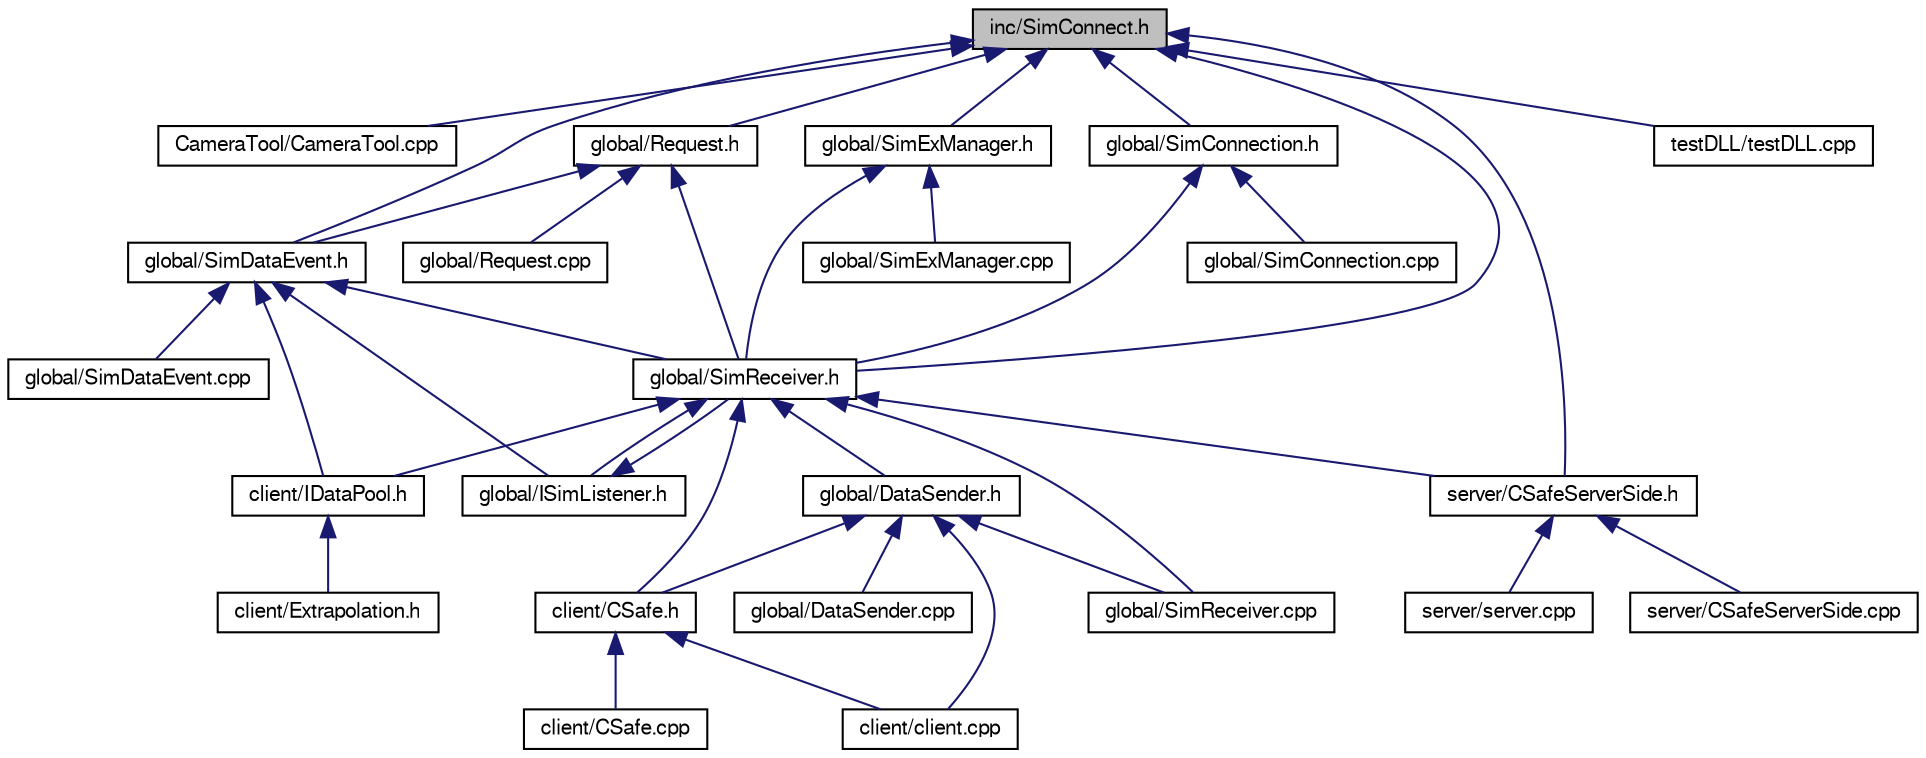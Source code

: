 digraph "inc/SimConnect.h"
{
  bgcolor="transparent";
  edge [fontname="FreeSans",fontsize="10",labelfontname="FreeSans",labelfontsize="10"];
  node [fontname="FreeSans",fontsize="10",shape=record];
  Node1 [label="inc/SimConnect.h",height=0.2,width=0.4,color="black", fillcolor="grey75", style="filled" fontcolor="black"];
  Node1 -> Node2 [dir="back",color="midnightblue",fontsize="10",style="solid",fontname="FreeSans"];
  Node2 [label="CameraTool/CameraTool.cpp",height=0.2,width=0.4,color="black",URL="$CameraTool_8cpp.html"];
  Node1 -> Node3 [dir="back",color="midnightblue",fontsize="10",style="solid",fontname="FreeSans"];
  Node3 [label="global/SimReceiver.h",height=0.2,width=0.4,color="black",URL="$SimReceiver_8h.html",tooltip="Header for the class SimReceiver. "];
  Node3 -> Node4 [dir="back",color="midnightblue",fontsize="10",style="solid",fontname="FreeSans"];
  Node4 [label="client/CSafe.h",height=0.2,width=0.4,color="black",URL="$CSafe_8h.html"];
  Node4 -> Node5 [dir="back",color="midnightblue",fontsize="10",style="solid",fontname="FreeSans"];
  Node5 [label="client/client.cpp",height=0.2,width=0.4,color="black",URL="$client_2client_8cpp.html"];
  Node4 -> Node6 [dir="back",color="midnightblue",fontsize="10",style="solid",fontname="FreeSans"];
  Node6 [label="client/CSafe.cpp",height=0.2,width=0.4,color="black",URL="$CSafe_8cpp.html"];
  Node3 -> Node7 [dir="back",color="midnightblue",fontsize="10",style="solid",fontname="FreeSans"];
  Node7 [label="client/IDataPool.h",height=0.2,width=0.4,color="black",URL="$IDataPool_8h.html"];
  Node7 -> Node8 [dir="back",color="midnightblue",fontsize="10",style="solid",fontname="FreeSans"];
  Node8 [label="client/Extrapolation.h",height=0.2,width=0.4,color="black",URL="$Extrapolation_8h.html"];
  Node3 -> Node9 [dir="back",color="midnightblue",fontsize="10",style="solid",fontname="FreeSans"];
  Node9 [label="global/DataSender.h",height=0.2,width=0.4,color="black",URL="$DataSender_8h.html"];
  Node9 -> Node4 [dir="back",color="midnightblue",fontsize="10",style="solid",fontname="FreeSans"];
  Node9 -> Node5 [dir="back",color="midnightblue",fontsize="10",style="solid",fontname="FreeSans"];
  Node9 -> Node10 [dir="back",color="midnightblue",fontsize="10",style="solid",fontname="FreeSans"];
  Node10 [label="global/DataSender.cpp",height=0.2,width=0.4,color="black",URL="$DataSender_8cpp.html"];
  Node9 -> Node11 [dir="back",color="midnightblue",fontsize="10",style="solid",fontname="FreeSans"];
  Node11 [label="global/SimReceiver.cpp",height=0.2,width=0.4,color="black",URL="$SimReceiver_8cpp.html"];
  Node3 -> Node12 [dir="back",color="midnightblue",fontsize="10",style="solid",fontname="FreeSans"];
  Node12 [label="global/ISimListener.h",height=0.2,width=0.4,color="black",URL="$ISimListener_8h.html"];
  Node12 -> Node3 [dir="back",color="midnightblue",fontsize="10",style="solid",fontname="FreeSans"];
  Node3 -> Node11 [dir="back",color="midnightblue",fontsize="10",style="solid",fontname="FreeSans"];
  Node3 -> Node13 [dir="back",color="midnightblue",fontsize="10",style="solid",fontname="FreeSans"];
  Node13 [label="server/CSafeServerSide.h",height=0.2,width=0.4,color="black",URL="$CSafeServerSide_8h.html"];
  Node13 -> Node14 [dir="back",color="midnightblue",fontsize="10",style="solid",fontname="FreeSans"];
  Node14 [label="server/CSafeServerSide.cpp",height=0.2,width=0.4,color="black",URL="$CSafeServerSide_8cpp.html"];
  Node13 -> Node15 [dir="back",color="midnightblue",fontsize="10",style="solid",fontname="FreeSans"];
  Node15 [label="server/server.cpp",height=0.2,width=0.4,color="black",URL="$server_2Server_8cpp.html"];
  Node1 -> Node16 [dir="back",color="midnightblue",fontsize="10",style="solid",fontname="FreeSans"];
  Node16 [label="global/SimDataEvent.h",height=0.2,width=0.4,color="black",URL="$SimDataEvent_8h.html"];
  Node16 -> Node7 [dir="back",color="midnightblue",fontsize="10",style="solid",fontname="FreeSans"];
  Node16 -> Node12 [dir="back",color="midnightblue",fontsize="10",style="solid",fontname="FreeSans"];
  Node16 -> Node3 [dir="back",color="midnightblue",fontsize="10",style="solid",fontname="FreeSans"];
  Node16 -> Node17 [dir="back",color="midnightblue",fontsize="10",style="solid",fontname="FreeSans"];
  Node17 [label="global/SimDataEvent.cpp",height=0.2,width=0.4,color="black",URL="$SimDataEvent_8cpp.html"];
  Node1 -> Node18 [dir="back",color="midnightblue",fontsize="10",style="solid",fontname="FreeSans"];
  Node18 [label="global/Request.h",height=0.2,width=0.4,color="black",URL="$Request_8h.html"];
  Node18 -> Node16 [dir="back",color="midnightblue",fontsize="10",style="solid",fontname="FreeSans"];
  Node18 -> Node3 [dir="back",color="midnightblue",fontsize="10",style="solid",fontname="FreeSans"];
  Node18 -> Node19 [dir="back",color="midnightblue",fontsize="10",style="solid",fontname="FreeSans"];
  Node19 [label="global/Request.cpp",height=0.2,width=0.4,color="black",URL="$Request_8cpp.html"];
  Node1 -> Node20 [dir="back",color="midnightblue",fontsize="10",style="solid",fontname="FreeSans"];
  Node20 [label="global/SimExManager.h",height=0.2,width=0.4,color="black",URL="$SimExManager_8h.html"];
  Node20 -> Node3 [dir="back",color="midnightblue",fontsize="10",style="solid",fontname="FreeSans"];
  Node20 -> Node21 [dir="back",color="midnightblue",fontsize="10",style="solid",fontname="FreeSans"];
  Node21 [label="global/SimExManager.cpp",height=0.2,width=0.4,color="black",URL="$SimExManager_8cpp.html"];
  Node1 -> Node22 [dir="back",color="midnightblue",fontsize="10",style="solid",fontname="FreeSans"];
  Node22 [label="global/SimConnection.h",height=0.2,width=0.4,color="black",URL="$SimConnection_8h.html"];
  Node22 -> Node3 [dir="back",color="midnightblue",fontsize="10",style="solid",fontname="FreeSans"];
  Node22 -> Node23 [dir="back",color="midnightblue",fontsize="10",style="solid",fontname="FreeSans"];
  Node23 [label="global/SimConnection.cpp",height=0.2,width=0.4,color="black",URL="$SimConnection_8cpp.html"];
  Node1 -> Node13 [dir="back",color="midnightblue",fontsize="10",style="solid",fontname="FreeSans"];
  Node1 -> Node24 [dir="back",color="midnightblue",fontsize="10",style="solid",fontname="FreeSans"];
  Node24 [label="testDLL/testDLL.cpp",height=0.2,width=0.4,color="black",URL="$testDLL_8cpp.html"];
}
